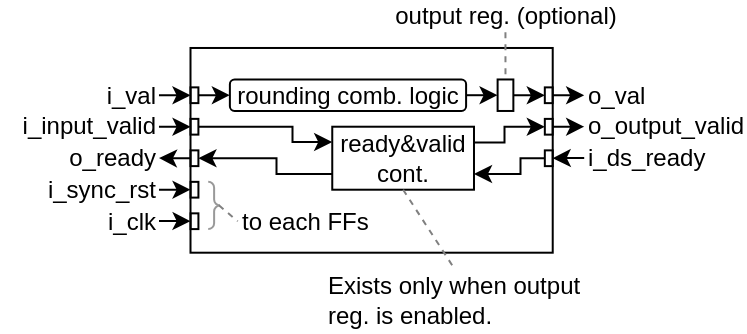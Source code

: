 <mxfile>
    <diagram id="mgOif1Wz1Oa62Y0wSye3" name="ページ1">
        <mxGraphModel dx="720" dy="537" grid="1" gridSize="3.937" guides="1" tooltips="1" connect="1" arrows="1" fold="1" page="1" pageScale="1" pageWidth="1169" pageHeight="827" math="0" shadow="0">
            <root>
                <mxCell id="0"/>
                <mxCell id="1" parent="0"/>
                <mxCell id="12" value="" style="rounded=0;whiteSpace=wrap;html=1;fillColor=none;recursiveResize=0;container=1;collapsible=0;" parent="1" vertex="1">
                    <mxGeometry x="110.25" y="62.99" width="181.11" height="102.36" as="geometry"/>
                </mxCell>
                <mxCell id="24" style="edgeStyle=none;html=1;entryX=0;entryY=0.5;entryDx=0;entryDy=0;strokeColor=#000000;endArrow=classic;endFill=1;" parent="12" source="9" target="20" edge="1">
                    <mxGeometry relative="1" as="geometry"/>
                </mxCell>
                <mxCell id="9" value="" style="rounded=0;whiteSpace=wrap;html=1;fillColor=none;" parent="12" vertex="1">
                    <mxGeometry x="153.553" y="15.743" width="7.874" height="15.748" as="geometry"/>
                </mxCell>
                <mxCell id="10" style="edgeStyle=none;html=1;endArrow=classic;endFill=1;exitX=1;exitY=0.5;exitDx=0;exitDy=0;" parent="12" source="3" target="9" edge="1">
                    <mxGeometry relative="1" as="geometry">
                        <mxPoint x="133.863" y="23.614" as="sourcePoint"/>
                    </mxGeometry>
                </mxCell>
                <mxCell id="3" value="rounding comb. logic" style="rounded=1;whiteSpace=wrap;html=1;fillColor=none;recursiveResize=0;container=1;collapsible=0;" parent="12" vertex="1">
                    <mxGeometry x="19.69" y="15.74" width="118.11" height="15.75" as="geometry"/>
                </mxCell>
                <mxCell id="13" value="" style="rounded=0;whiteSpace=wrap;html=1;fillColor=none;" parent="12" vertex="1">
                    <mxGeometry x="0.026" y="82.686" width="3.937" height="7.874" as="geometry"/>
                </mxCell>
                <mxCell id="14" value="" style="rounded=0;whiteSpace=wrap;html=1;fillColor=none;" parent="12" vertex="1">
                    <mxGeometry x="0.023" y="66.933" width="3.937" height="7.874" as="geometry"/>
                </mxCell>
                <mxCell id="15" value="" style="rounded=0;whiteSpace=wrap;html=1;fillColor=none;" parent="12" vertex="1">
                    <mxGeometry x="0.02" y="51.19" width="3.937" height="7.874" as="geometry"/>
                </mxCell>
                <mxCell id="25" style="edgeStyle=orthogonalEdgeStyle;html=1;entryX=0;entryY=0.25;entryDx=0;entryDy=0;strokeColor=#000000;endArrow=classic;endFill=1;rounded=0;" parent="12" source="16" target="21" edge="1">
                    <mxGeometry relative="1" as="geometry">
                        <Array as="points">
                            <mxPoint x="51" y="39"/>
                            <mxPoint x="51" y="47"/>
                            <mxPoint x="71" y="47"/>
                        </Array>
                    </mxGeometry>
                </mxCell>
                <mxCell id="16" value="" style="rounded=0;whiteSpace=wrap;html=1;fillColor=none;" parent="12" vertex="1">
                    <mxGeometry x="0.017" y="35.447" width="3.937" height="7.874" as="geometry"/>
                </mxCell>
                <mxCell id="23" style="edgeStyle=none;html=1;strokeColor=#000000;endArrow=classic;endFill=1;entryX=0;entryY=0.5;entryDx=0;entryDy=0;" parent="12" source="17" target="3" edge="1">
                    <mxGeometry relative="1" as="geometry">
                        <mxPoint x="15.75" y="24.01" as="targetPoint"/>
                    </mxGeometry>
                </mxCell>
                <mxCell id="17" value="" style="rounded=0;whiteSpace=wrap;html=1;fillColor=none;" parent="12" vertex="1">
                    <mxGeometry x="0.014" y="19.694" width="3.937" height="7.874" as="geometry"/>
                </mxCell>
                <mxCell id="27" style="edgeStyle=orthogonalEdgeStyle;rounded=0;html=1;exitX=0;exitY=0.5;exitDx=0;exitDy=0;entryX=1;entryY=0.75;entryDx=0;entryDy=0;strokeColor=#000000;endArrow=classic;endFill=1;" parent="12" source="18" target="21" edge="1">
                    <mxGeometry relative="1" as="geometry">
                        <Array as="points">
                            <mxPoint x="165" y="55"/>
                            <mxPoint x="165" y="63"/>
                        </Array>
                    </mxGeometry>
                </mxCell>
                <mxCell id="18" value="" style="rounded=0;whiteSpace=wrap;html=1;fillColor=none;" parent="12" vertex="1">
                    <mxGeometry x="177.167" y="51.197" width="3.937" height="7.874" as="geometry"/>
                </mxCell>
                <mxCell id="19" value="" style="rounded=0;whiteSpace=wrap;html=1;fillColor=none;" parent="12" vertex="1">
                    <mxGeometry x="177.164" y="35.454" width="3.937" height="7.874" as="geometry"/>
                </mxCell>
                <mxCell id="20" value="" style="rounded=0;whiteSpace=wrap;html=1;fillColor=none;" parent="12" vertex="1">
                    <mxGeometry x="177.161" y="19.701" width="3.937" height="7.874" as="geometry"/>
                </mxCell>
                <mxCell id="26" style="edgeStyle=orthogonalEdgeStyle;rounded=0;html=1;exitX=1;exitY=0.25;exitDx=0;exitDy=0;entryX=0;entryY=0.5;entryDx=0;entryDy=0;strokeColor=#000000;endArrow=classic;endFill=1;" parent="12" source="21" target="19" edge="1">
                    <mxGeometry relative="1" as="geometry">
                        <Array as="points">
                            <mxPoint x="157" y="47"/>
                            <mxPoint x="157" y="39"/>
                        </Array>
                    </mxGeometry>
                </mxCell>
                <mxCell id="28" style="edgeStyle=orthogonalEdgeStyle;rounded=0;html=1;exitX=0;exitY=0.75;exitDx=0;exitDy=0;entryX=1;entryY=0.5;entryDx=0;entryDy=0;strokeColor=#000000;endArrow=classic;endFill=1;" parent="12" source="21" target="15" edge="1">
                    <mxGeometry relative="1" as="geometry">
                        <Array as="points">
                            <mxPoint x="43" y="63"/>
                            <mxPoint x="43" y="55"/>
                        </Array>
                    </mxGeometry>
                </mxCell>
                <mxCell id="21" value="ready&amp;amp;valid cont." style="rounded=0;whiteSpace=wrap;html=1;fillColor=none;" parent="12" vertex="1">
                    <mxGeometry x="70.88" y="39.37" width="70.866" height="31.496" as="geometry"/>
                </mxCell>
                <mxCell id="22" style="edgeStyle=none;html=1;entryX=0.5;entryY=0;entryDx=0;entryDy=0;endArrow=none;endFill=0;dashed=1;strokeColor=#808080;rounded=0;" parent="1" source="11" target="9" edge="1">
                    <mxGeometry relative="1" as="geometry"/>
                </mxCell>
                <mxCell id="11" value="output reg. (optional)" style="text;html=1;strokeColor=none;fillColor=none;align=center;verticalAlign=middle;whiteSpace=wrap;rounded=0;" parent="1" vertex="1">
                    <mxGeometry x="208.66" y="39.36" width="118.12" height="15.76" as="geometry"/>
                </mxCell>
                <mxCell id="30" value="to each FFs" style="text;html=1;strokeColor=none;fillColor=none;align=left;verticalAlign=middle;whiteSpace=wrap;rounded=0;" parent="1" vertex="1">
                    <mxGeometry x="133.861" y="141.73" width="70.869" height="15.744" as="geometry"/>
                </mxCell>
                <mxCell id="32" value="" style="group" parent="1" vertex="1" connectable="0">
                    <mxGeometry x="118.12" y="129.92" width="7.879" height="23.62" as="geometry"/>
                </mxCell>
                <mxCell id="29" value="" style="labelPosition=right;align=left;strokeWidth=1;shape=mxgraph.mockup.markup.curlyBrace;html=1;shadow=0;dashed=0;strokeColor=#999999;direction=north;fillColor=none;flipH=1;" parent="32" vertex="1">
                    <mxGeometry width="7.879" height="23.62" as="geometry"/>
                </mxCell>
                <mxCell id="31" style="edgeStyle=none;html=1;entryX=0;entryY=0.5;entryDx=0;entryDy=0;endArrow=none;endFill=0;dashed=1;strokeColor=#808080;rounded=0;exitX=0.504;exitY=0.197;exitDx=0;exitDy=0;exitPerimeter=0;" parent="32" source="29" target="30" edge="1">
                    <mxGeometry relative="1" as="geometry">
                        <mxPoint x="147.244" y="-70.878" as="sourcePoint"/>
                        <mxPoint x="149.617" y="-47.25" as="targetPoint"/>
                    </mxGeometry>
                </mxCell>
                <mxCell id="42" style="edgeStyle=orthogonalEdgeStyle;rounded=0;html=1;entryX=0;entryY=0.5;entryDx=0;entryDy=0;strokeColor=#000000;endArrow=classic;endFill=1;" parent="1" source="33" target="13" edge="1">
                    <mxGeometry relative="1" as="geometry"/>
                </mxCell>
                <mxCell id="33" value="i_clk" style="text;html=1;strokeColor=none;fillColor=none;align=right;verticalAlign=middle;whiteSpace=wrap;rounded=0;" parent="1" vertex="1">
                    <mxGeometry x="15.758" y="141.727" width="78.743" height="15.744" as="geometry"/>
                </mxCell>
                <mxCell id="41" style="edgeStyle=orthogonalEdgeStyle;rounded=0;html=1;entryX=0;entryY=0.5;entryDx=0;entryDy=0;strokeColor=#000000;endArrow=classic;endFill=1;" parent="1" source="34" target="14" edge="1">
                    <mxGeometry relative="1" as="geometry"/>
                </mxCell>
                <mxCell id="34" value="i_sync_rst" style="text;html=1;strokeColor=none;fillColor=none;align=right;verticalAlign=middle;whiteSpace=wrap;rounded=0;" parent="1" vertex="1">
                    <mxGeometry x="15.755" y="125.984" width="78.743" height="15.744" as="geometry"/>
                </mxCell>
                <mxCell id="35" value="o_ready" style="text;html=1;strokeColor=none;fillColor=none;align=right;verticalAlign=middle;whiteSpace=wrap;rounded=0;" parent="1" vertex="1">
                    <mxGeometry x="15.752" y="110.241" width="78.743" height="15.744" as="geometry"/>
                </mxCell>
                <mxCell id="44" style="edgeStyle=orthogonalEdgeStyle;rounded=0;html=1;entryX=0;entryY=0.5;entryDx=0;entryDy=0;strokeColor=#000000;endArrow=classic;endFill=1;" parent="1" source="36" target="16" edge="1">
                    <mxGeometry relative="1" as="geometry"/>
                </mxCell>
                <mxCell id="36" value="i_input_valid" style="text;html=1;strokeColor=none;fillColor=none;align=right;verticalAlign=middle;whiteSpace=wrap;rounded=0;" parent="1" vertex="1">
                    <mxGeometry x="15.749" y="94.498" width="78.743" height="15.744" as="geometry"/>
                </mxCell>
                <mxCell id="43" style="edgeStyle=orthogonalEdgeStyle;rounded=0;html=1;entryX=0;entryY=0.5;entryDx=0;entryDy=0;strokeColor=#000000;endArrow=classic;endFill=1;" parent="1" source="37" target="17" edge="1">
                    <mxGeometry relative="1" as="geometry"/>
                </mxCell>
                <mxCell id="37" value="i_val" style="text;html=1;strokeColor=none;fillColor=none;align=right;verticalAlign=middle;whiteSpace=wrap;rounded=0;" parent="1" vertex="1">
                    <mxGeometry x="15.746" y="78.755" width="78.743" height="15.744" as="geometry"/>
                </mxCell>
                <mxCell id="45" style="edgeStyle=orthogonalEdgeStyle;rounded=0;html=1;strokeColor=#000000;endArrow=classic;endFill=1;" parent="1" source="15" target="35" edge="1">
                    <mxGeometry relative="1" as="geometry"/>
                </mxCell>
                <mxCell id="51" style="edgeStyle=orthogonalEdgeStyle;rounded=0;html=1;entryX=1;entryY=0.5;entryDx=0;entryDy=0;strokeColor=#000000;endArrow=classic;endFill=1;" parent="1" source="46" target="18" edge="1">
                    <mxGeometry relative="1" as="geometry"/>
                </mxCell>
                <mxCell id="46" value="i_ds_ready" style="text;html=1;strokeColor=none;fillColor=none;align=left;verticalAlign=middle;whiteSpace=wrap;rounded=0;" parent="1" vertex="1">
                    <mxGeometry x="307.099" y="110.238" width="78.743" height="15.744" as="geometry"/>
                </mxCell>
                <mxCell id="47" value="o_output_valid" style="text;html=1;strokeColor=none;fillColor=none;align=left;verticalAlign=middle;whiteSpace=wrap;rounded=0;" parent="1" vertex="1">
                    <mxGeometry x="307.096" y="94.495" width="78.743" height="15.744" as="geometry"/>
                </mxCell>
                <mxCell id="48" value="o_val" style="text;html=1;strokeColor=none;fillColor=none;align=left;verticalAlign=middle;whiteSpace=wrap;rounded=0;" parent="1" vertex="1">
                    <mxGeometry x="307.093" y="78.752" width="78.743" height="15.744" as="geometry"/>
                </mxCell>
                <mxCell id="49" style="edgeStyle=orthogonalEdgeStyle;rounded=0;html=1;strokeColor=#000000;endArrow=classic;endFill=1;" parent="1" source="20" target="48" edge="1">
                    <mxGeometry relative="1" as="geometry"/>
                </mxCell>
                <mxCell id="50" style="edgeStyle=orthogonalEdgeStyle;rounded=0;html=1;strokeColor=#000000;endArrow=classic;endFill=1;" parent="1" source="19" target="47" edge="1">
                    <mxGeometry relative="1" as="geometry"/>
                </mxCell>
                <mxCell id="53" value="Exists only when output reg. is enabled." style="text;strokeColor=none;fillColor=none;align=left;verticalAlign=middle;whiteSpace=wrap;rounded=0;" parent="1" vertex="1">
                    <mxGeometry x="177.16" y="173.23" width="129.93" height="31.49" as="geometry"/>
                </mxCell>
                <mxCell id="54" style="edgeStyle=none;html=1;entryX=0.5;entryY=0;entryDx=0;entryDy=0;endArrow=none;endFill=0;dashed=1;strokeColor=#808080;rounded=0;exitX=0.5;exitY=1;exitDx=0;exitDy=0;" parent="1" source="21" target="53" edge="1">
                    <mxGeometry relative="1" as="geometry">
                        <mxPoint x="271.662" y="59.057" as="sourcePoint"/>
                        <mxPoint x="271.677" y="82.67" as="targetPoint"/>
                    </mxGeometry>
                </mxCell>
            </root>
        </mxGraphModel>
    </diagram>
</mxfile>